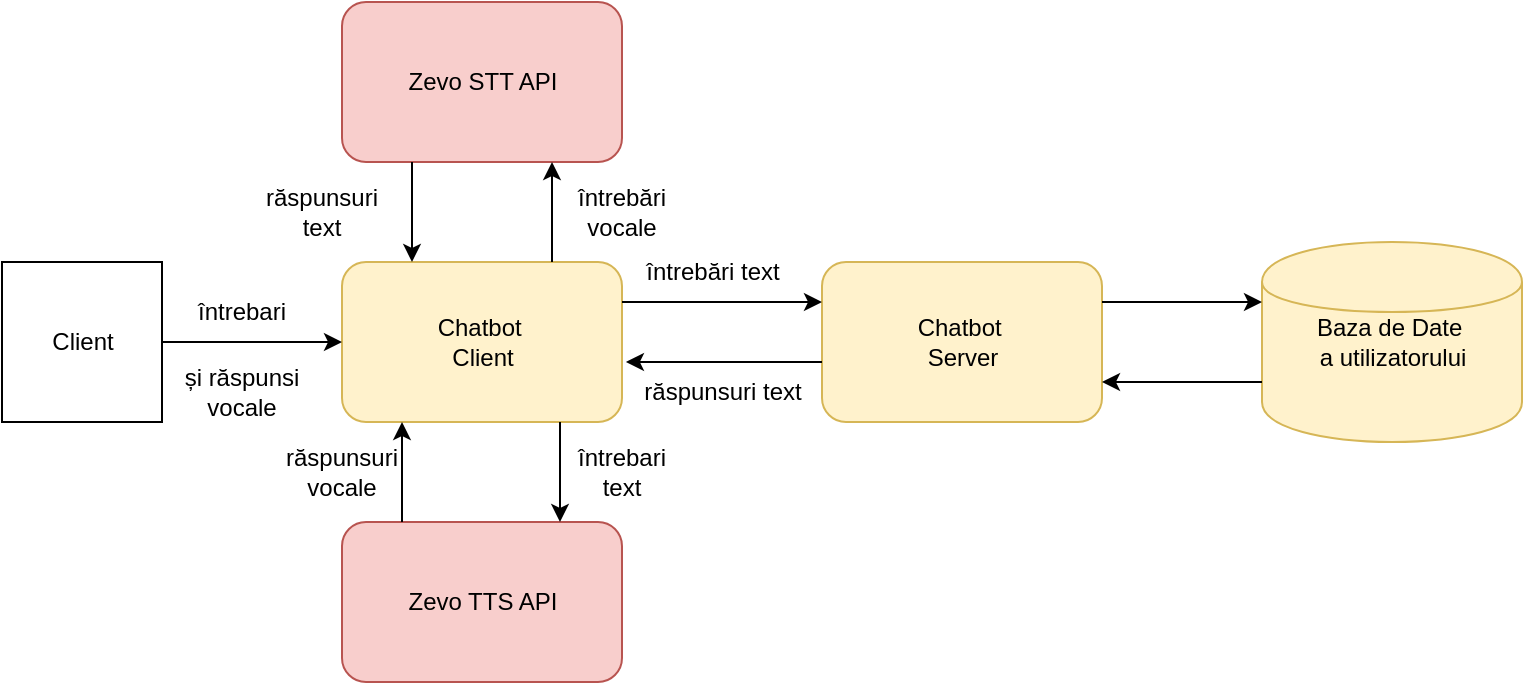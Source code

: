 <mxfile version="28.1.0">
  <diagram name="Voice IVR Diagram" id="ChWAFrYFNB-xbfncYSjq">
    <mxGraphModel dx="1418" dy="786" grid="1" gridSize="10" guides="1" tooltips="1" connect="1" arrows="1" fold="1" page="1" pageScale="1" pageWidth="850" pageHeight="1100" math="0" shadow="0">
      <root>
        <mxCell id="0" />
        <mxCell id="1" parent="0" />
        <mxCell id="17fYXk_5-HlalE9XypgH-1" value="Client" style="shape=person;html=1;" vertex="1" parent="1">
          <mxGeometry x="45" y="190" width="80" height="80" as="geometry" />
        </mxCell>
        <mxCell id="17fYXk_5-HlalE9XypgH-2" value="Chatbot&amp;nbsp;&lt;div&gt;Client&lt;/div&gt;" style="rounded=1;fillColor=#FFF2CC;strokeColor=#D6B656;html=1;" vertex="1" parent="1">
          <mxGeometry x="215" y="190" width="140" height="80" as="geometry" />
        </mxCell>
        <mxCell id="17fYXk_5-HlalE9XypgH-3" value="Chatbot&amp;nbsp;&lt;div&gt;Server&lt;/div&gt;" style="rounded=1;fillColor=#FFF2CC;strokeColor=#D6B656;html=1;" vertex="1" parent="1">
          <mxGeometry x="455" y="190" width="140" height="80" as="geometry" />
        </mxCell>
        <mxCell id="17fYXk_5-HlalE9XypgH-4" value="Baza de Date&amp;nbsp;&lt;div&gt;a utilizatorului&lt;/div&gt;" style="shape=cylinder;fillColor=#FFF2CC;strokeColor=#D6B656;html=1;" vertex="1" parent="1">
          <mxGeometry x="675" y="180" width="130" height="100" as="geometry" />
        </mxCell>
        <mxCell id="17fYXk_5-HlalE9XypgH-5" value="Zevo STT API" style="rounded=1;fillColor=#F8CECC;strokeColor=#B85450;html=1;" vertex="1" parent="1">
          <mxGeometry x="215" y="60" width="140" height="80" as="geometry" />
        </mxCell>
        <mxCell id="17fYXk_5-HlalE9XypgH-6" value="Zevo TTS API" style="rounded=1;fillColor=#F8CECC;strokeColor=#B85450;html=1;" vertex="1" parent="1">
          <mxGeometry x="215" y="320" width="140" height="80" as="geometry" />
        </mxCell>
        <mxCell id="17fYXk_5-HlalE9XypgH-7" style="edgeStyle=elbowEdgeStyle;rounded=0;orthogonalLoop=1;" edge="1" parent="1" source="17fYXk_5-HlalE9XypgH-1" target="17fYXk_5-HlalE9XypgH-2">
          <mxGeometry relative="1" as="geometry">
            <Array as="points">
              <mxPoint x="175" y="230" />
            </Array>
          </mxGeometry>
        </mxCell>
        <mxCell id="17fYXk_5-HlalE9XypgH-8" value="" style="edgeStyle=elbowEdgeStyle;rounded=0;orthogonalLoop=1;html=1;" edge="1" parent="1" source="17fYXk_5-HlalE9XypgH-2" target="17fYXk_5-HlalE9XypgH-3">
          <mxGeometry y="-10" relative="1" as="geometry">
            <Array as="points">
              <mxPoint x="415" y="210" />
            </Array>
            <mxPoint as="offset" />
          </mxGeometry>
        </mxCell>
        <mxCell id="17fYXk_5-HlalE9XypgH-10" value="întrebări text" style="text;html=1;align=center;verticalAlign=middle;resizable=0;points=[];autosize=1;strokeColor=none;fillColor=none;" vertex="1" parent="1">
          <mxGeometry x="355" y="180" width="90" height="30" as="geometry" />
        </mxCell>
        <mxCell id="17fYXk_5-HlalE9XypgH-11" value="răspunsuri text" style="text;html=1;align=center;verticalAlign=middle;resizable=0;points=[];autosize=1;strokeColor=none;fillColor=none;" vertex="1" parent="1">
          <mxGeometry x="355" y="240" width="100" height="30" as="geometry" />
        </mxCell>
        <mxCell id="17fYXk_5-HlalE9XypgH-12" value="" style="endArrow=classic;html=1;rounded=0;entryX=1.014;entryY=0.625;entryDx=0;entryDy=0;entryPerimeter=0;" edge="1" parent="1" target="17fYXk_5-HlalE9XypgH-2">
          <mxGeometry width="50" height="50" relative="1" as="geometry">
            <mxPoint x="455" y="240" as="sourcePoint" />
            <mxPoint x="485" y="320" as="targetPoint" />
            <Array as="points">
              <mxPoint x="415" y="240" />
            </Array>
          </mxGeometry>
        </mxCell>
        <mxCell id="17fYXk_5-HlalE9XypgH-13" value="" style="endArrow=classic;html=1;rounded=0;entryX=0.75;entryY=1;entryDx=0;entryDy=0;exitX=0.75;exitY=0;exitDx=0;exitDy=0;" edge="1" parent="1" source="17fYXk_5-HlalE9XypgH-2" target="17fYXk_5-HlalE9XypgH-5">
          <mxGeometry width="50" height="50" relative="1" as="geometry">
            <mxPoint x="435" y="370" as="sourcePoint" />
            <mxPoint x="485" y="320" as="targetPoint" />
            <Array as="points" />
          </mxGeometry>
        </mxCell>
        <mxCell id="17fYXk_5-HlalE9XypgH-14" value="" style="endArrow=classic;html=1;rounded=0;entryX=0.25;entryY=0;entryDx=0;entryDy=0;exitX=0.25;exitY=1;exitDx=0;exitDy=0;" edge="1" parent="1" source="17fYXk_5-HlalE9XypgH-5" target="17fYXk_5-HlalE9XypgH-2">
          <mxGeometry width="50" height="50" relative="1" as="geometry">
            <mxPoint x="435" y="370" as="sourcePoint" />
            <mxPoint x="485" y="320" as="targetPoint" />
          </mxGeometry>
        </mxCell>
        <mxCell id="17fYXk_5-HlalE9XypgH-15" value="întrebări vocale" style="text;html=1;align=center;verticalAlign=middle;whiteSpace=wrap;rounded=0;" vertex="1" parent="1">
          <mxGeometry x="325" y="150" width="60" height="30" as="geometry" />
        </mxCell>
        <mxCell id="17fYXk_5-HlalE9XypgH-16" value="răspunsuri text" style="text;html=1;align=center;verticalAlign=middle;whiteSpace=wrap;rounded=0;" vertex="1" parent="1">
          <mxGeometry x="175" y="150" width="60" height="30" as="geometry" />
        </mxCell>
        <mxCell id="17fYXk_5-HlalE9XypgH-17" value="întrebari" style="text;html=1;align=center;verticalAlign=middle;whiteSpace=wrap;rounded=0;" vertex="1" parent="1">
          <mxGeometry x="135" y="200" width="60" height="30" as="geometry" />
        </mxCell>
        <mxCell id="17fYXk_5-HlalE9XypgH-18" value="și răspunsi vocale" style="text;html=1;align=center;verticalAlign=middle;whiteSpace=wrap;rounded=0;" vertex="1" parent="1">
          <mxGeometry x="135" y="240" width="60" height="30" as="geometry" />
        </mxCell>
        <mxCell id="17fYXk_5-HlalE9XypgH-19" value="" style="endArrow=classic;html=1;rounded=0;entryX=0.25;entryY=0;entryDx=0;entryDy=0;exitX=0.25;exitY=1;exitDx=0;exitDy=0;" edge="1" parent="1">
          <mxGeometry width="50" height="50" relative="1" as="geometry">
            <mxPoint x="324" y="270" as="sourcePoint" />
            <mxPoint x="324" y="320" as="targetPoint" />
            <Array as="points">
              <mxPoint x="324" y="270" />
            </Array>
          </mxGeometry>
        </mxCell>
        <mxCell id="17fYXk_5-HlalE9XypgH-20" value="" style="endArrow=classic;html=1;rounded=0;entryX=0.75;entryY=1;entryDx=0;entryDy=0;exitX=0.75;exitY=0;exitDx=0;exitDy=0;" edge="1" parent="1">
          <mxGeometry width="50" height="50" relative="1" as="geometry">
            <mxPoint x="245" y="320" as="sourcePoint" />
            <mxPoint x="245" y="270" as="targetPoint" />
            <Array as="points" />
          </mxGeometry>
        </mxCell>
        <mxCell id="17fYXk_5-HlalE9XypgH-21" value="răspunsuri vocale" style="text;html=1;align=center;verticalAlign=middle;whiteSpace=wrap;rounded=0;" vertex="1" parent="1">
          <mxGeometry x="185" y="280" width="60" height="30" as="geometry" />
        </mxCell>
        <mxCell id="17fYXk_5-HlalE9XypgH-22" value="întrebari text" style="text;html=1;align=center;verticalAlign=middle;whiteSpace=wrap;rounded=0;" vertex="1" parent="1">
          <mxGeometry x="325" y="280" width="60" height="30" as="geometry" />
        </mxCell>
        <mxCell id="17fYXk_5-HlalE9XypgH-24" value="" style="endArrow=classic;html=1;rounded=0;entryX=1;entryY=0.75;entryDx=0;entryDy=0;exitX=0;exitY=0.7;exitDx=0;exitDy=0;" edge="1" parent="1" source="17fYXk_5-HlalE9XypgH-4" target="17fYXk_5-HlalE9XypgH-3">
          <mxGeometry width="50" height="50" relative="1" as="geometry">
            <mxPoint x="400" y="430" as="sourcePoint" />
            <mxPoint x="450" y="380" as="targetPoint" />
          </mxGeometry>
        </mxCell>
        <mxCell id="17fYXk_5-HlalE9XypgH-25" value="" style="endArrow=classic;html=1;rounded=0;entryX=0;entryY=0.3;entryDx=0;entryDy=0;exitX=1;exitY=0.25;exitDx=0;exitDy=0;" edge="1" parent="1" source="17fYXk_5-HlalE9XypgH-3" target="17fYXk_5-HlalE9XypgH-4">
          <mxGeometry width="50" height="50" relative="1" as="geometry">
            <mxPoint x="400" y="430" as="sourcePoint" />
            <mxPoint x="450" y="380" as="targetPoint" />
          </mxGeometry>
        </mxCell>
      </root>
    </mxGraphModel>
  </diagram>
</mxfile>
